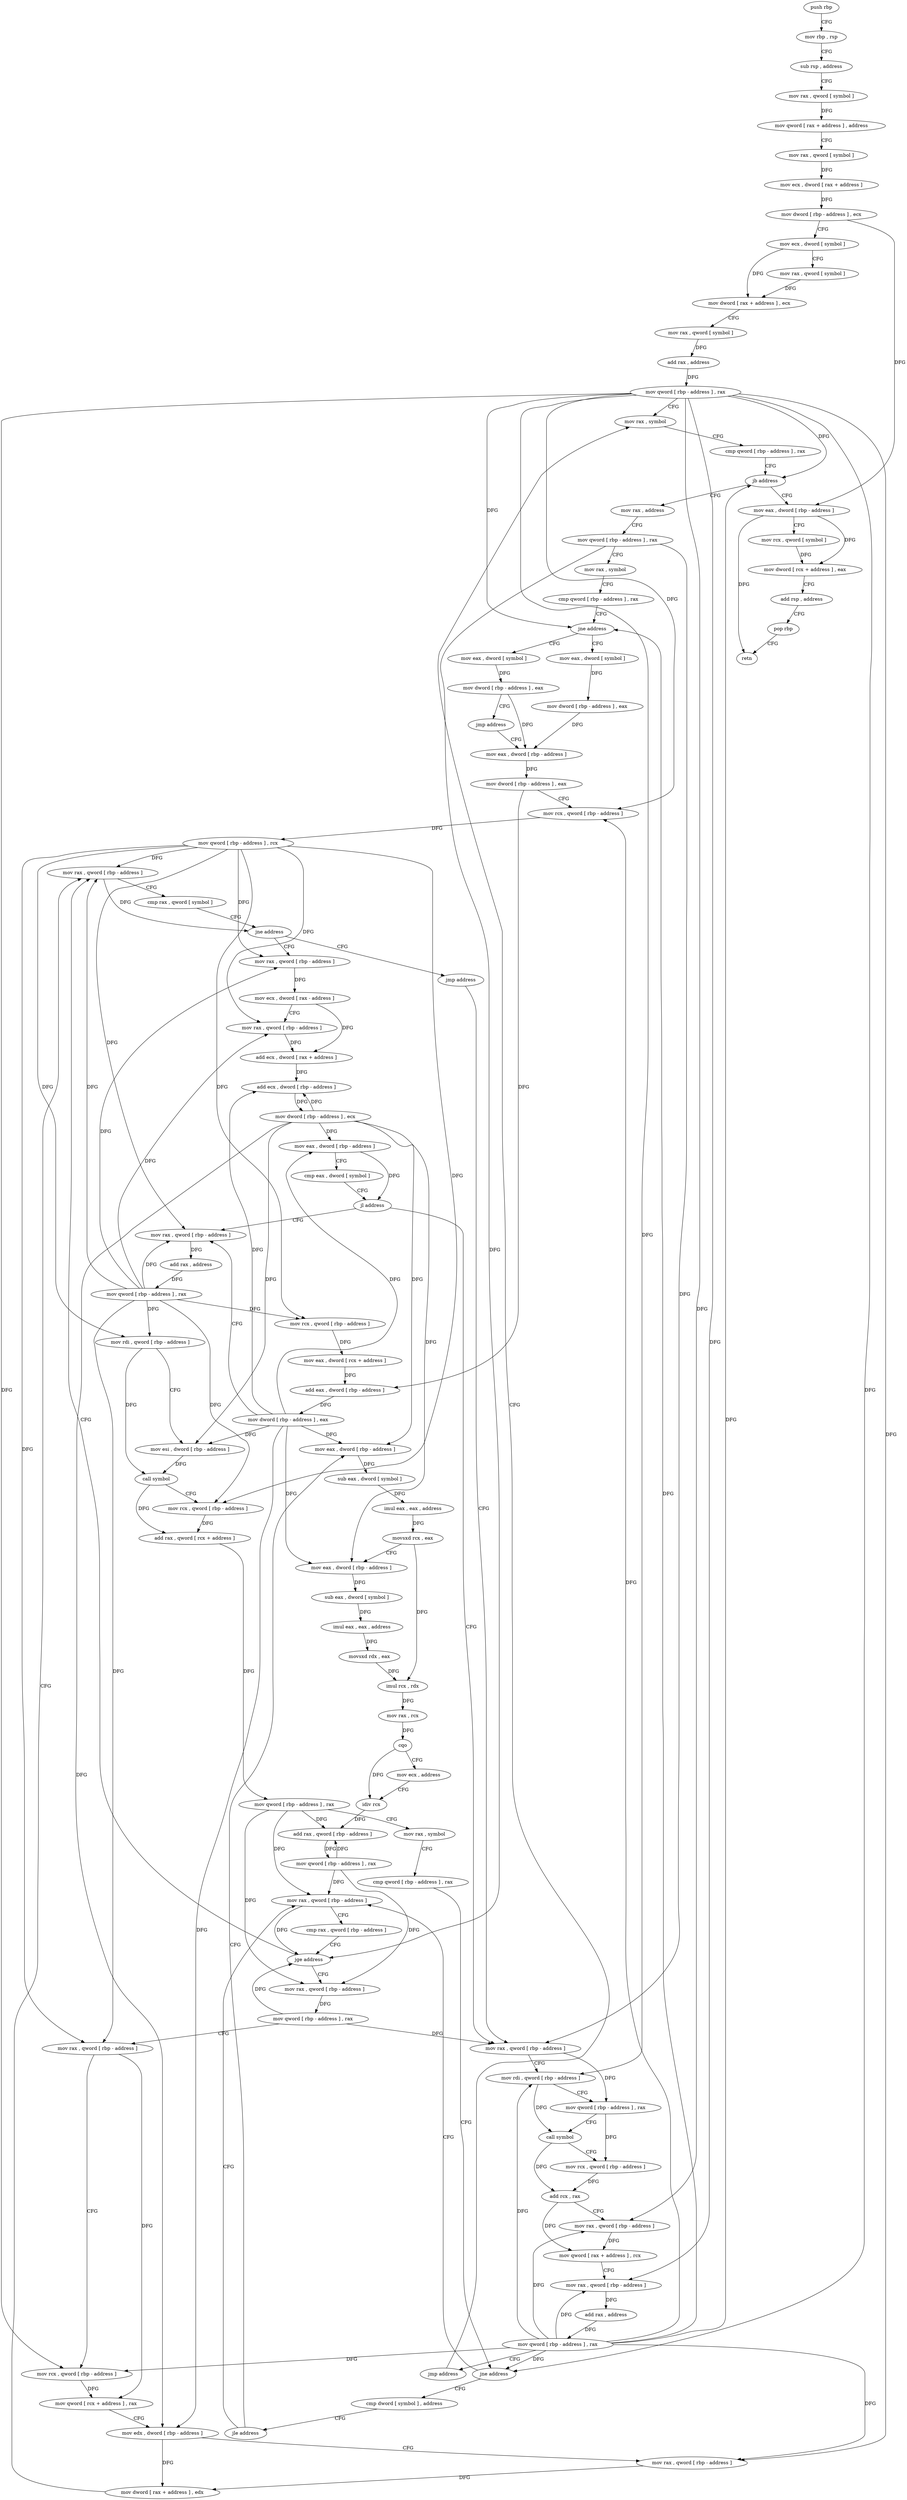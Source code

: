 digraph "func" {
"4204240" [label = "push rbp" ]
"4204241" [label = "mov rbp , rsp" ]
"4204244" [label = "sub rsp , address" ]
"4204248" [label = "mov rax , qword [ symbol ]" ]
"4204256" [label = "mov qword [ rax + address ] , address" ]
"4204264" [label = "mov rax , qword [ symbol ]" ]
"4204272" [label = "mov ecx , dword [ rax + address ]" ]
"4204275" [label = "mov dword [ rbp - address ] , ecx" ]
"4204278" [label = "mov ecx , dword [ symbol ]" ]
"4204285" [label = "mov rax , qword [ symbol ]" ]
"4204293" [label = "mov dword [ rax + address ] , ecx" ]
"4204296" [label = "mov rax , qword [ symbol ]" ]
"4204304" [label = "add rax , address" ]
"4204310" [label = "mov qword [ rbp - address ] , rax" ]
"4204314" [label = "mov rax , symbol" ]
"4204703" [label = "mov eax , dword [ rbp - address ]" ]
"4204706" [label = "mov rcx , qword [ symbol ]" ]
"4204714" [label = "mov dword [ rcx + address ] , eax" ]
"4204717" [label = "add rsp , address" ]
"4204721" [label = "pop rbp" ]
"4204722" [label = "retn" ]
"4204334" [label = "mov rax , address" ]
"4204344" [label = "mov qword [ rbp - address ] , rax" ]
"4204348" [label = "mov rax , symbol" ]
"4204358" [label = "cmp qword [ rbp - address ] , rax" ]
"4204362" [label = "jne address" ]
"4204383" [label = "mov eax , dword [ symbol ]" ]
"4204368" [label = "mov eax , dword [ symbol ]" ]
"4204390" [label = "mov dword [ rbp - address ] , eax" ]
"4204393" [label = "mov eax , dword [ rbp - address ]" ]
"4204375" [label = "mov dword [ rbp - address ] , eax" ]
"4204378" [label = "jmp address" ]
"4204549" [label = "mov rax , qword [ rbp - address ]" ]
"4204553" [label = "cmp rax , qword [ rbp - address ]" ]
"4204557" [label = "jge address" ]
"4204593" [label = "mov rax , qword [ rbp - address ]" ]
"4204563" [label = "mov rax , qword [ rbp - address ]" ]
"4204478" [label = "cmp dword [ symbol ] , address" ]
"4204486" [label = "jle address" ]
"4204492" [label = "mov eax , dword [ rbp - address ]" ]
"4204396" [label = "mov dword [ rbp - address ] , eax" ]
"4204399" [label = "mov rcx , qword [ rbp - address ]" ]
"4204403" [label = "mov qword [ rbp - address ] , rcx" ]
"4204407" [label = "mov rcx , qword [ rbp - address ]" ]
"4204411" [label = "mov eax , dword [ rcx + address ]" ]
"4204414" [label = "add eax , dword [ rbp - address ]" ]
"4204417" [label = "mov dword [ rbp - address ] , eax" ]
"4204420" [label = "mov rax , qword [ rbp - address ]" ]
"4204597" [label = "cmp rax , qword [ symbol ]" ]
"4204605" [label = "jne address" ]
"4204616" [label = "mov rax , qword [ rbp - address ]" ]
"4204611" [label = "jmp address" ]
"4204567" [label = "mov qword [ rbp - address ] , rax" ]
"4204571" [label = "mov rax , qword [ rbp - address ]" ]
"4204575" [label = "mov rcx , qword [ rbp - address ]" ]
"4204579" [label = "mov qword [ rcx + address ] , rax" ]
"4204583" [label = "mov edx , dword [ rbp - address ]" ]
"4204586" [label = "mov rax , qword [ rbp - address ]" ]
"4204590" [label = "mov dword [ rax + address ] , edx" ]
"4204495" [label = "sub eax , dword [ symbol ]" ]
"4204502" [label = "imul eax , eax , address" ]
"4204505" [label = "movsxd rcx , eax" ]
"4204508" [label = "mov eax , dword [ rbp - address ]" ]
"4204511" [label = "sub eax , dword [ symbol ]" ]
"4204518" [label = "imul eax , eax , address" ]
"4204521" [label = "movsxd rdx , eax" ]
"4204524" [label = "imul rcx , rdx" ]
"4204528" [label = "mov rax , rcx" ]
"4204531" [label = "cqo" ]
"4204533" [label = "mov ecx , address" ]
"4204538" [label = "idiv rcx" ]
"4204541" [label = "add rax , qword [ rbp - address ]" ]
"4204545" [label = "mov qword [ rbp - address ] , rax" ]
"4204620" [label = "mov ecx , dword [ rax - address ]" ]
"4204623" [label = "mov rax , qword [ rbp - address ]" ]
"4204627" [label = "add ecx , dword [ rax + address ]" ]
"4204630" [label = "add ecx , dword [ rbp - address ]" ]
"4204633" [label = "mov dword [ rbp - address ] , ecx" ]
"4204636" [label = "mov eax , dword [ rbp - address ]" ]
"4204639" [label = "cmp eax , dword [ symbol ]" ]
"4204646" [label = "jl address" ]
"4204652" [label = "mov rax , qword [ rbp - address ]" ]
"4204424" [label = "add rax , address" ]
"4204430" [label = "mov qword [ rbp - address ] , rax" ]
"4204434" [label = "mov rdi , qword [ rbp - address ]" ]
"4204438" [label = "mov esi , dword [ rbp - address ]" ]
"4204441" [label = "call symbol" ]
"4204446" [label = "mov rcx , qword [ rbp - address ]" ]
"4204450" [label = "add rax , qword [ rcx + address ]" ]
"4204454" [label = "mov qword [ rbp - address ] , rax" ]
"4204458" [label = "mov rax , symbol" ]
"4204468" [label = "cmp qword [ rbp - address ] , rax" ]
"4204472" [label = "jne address" ]
"4204656" [label = "mov rdi , qword [ rbp - address ]" ]
"4204660" [label = "mov qword [ rbp - address ] , rax" ]
"4204664" [label = "call symbol" ]
"4204669" [label = "mov rcx , qword [ rbp - address ]" ]
"4204673" [label = "add rcx , rax" ]
"4204676" [label = "mov rax , qword [ rbp - address ]" ]
"4204680" [label = "mov qword [ rax + address ] , rcx" ]
"4204684" [label = "mov rax , qword [ rbp - address ]" ]
"4204688" [label = "add rax , address" ]
"4204694" [label = "mov qword [ rbp - address ] , rax" ]
"4204698" [label = "jmp address" ]
"4204324" [label = "cmp qword [ rbp - address ] , rax" ]
"4204328" [label = "jb address" ]
"4204240" -> "4204241" [ label = "CFG" ]
"4204241" -> "4204244" [ label = "CFG" ]
"4204244" -> "4204248" [ label = "CFG" ]
"4204248" -> "4204256" [ label = "DFG" ]
"4204256" -> "4204264" [ label = "CFG" ]
"4204264" -> "4204272" [ label = "DFG" ]
"4204272" -> "4204275" [ label = "DFG" ]
"4204275" -> "4204278" [ label = "CFG" ]
"4204275" -> "4204703" [ label = "DFG" ]
"4204278" -> "4204285" [ label = "CFG" ]
"4204278" -> "4204293" [ label = "DFG" ]
"4204285" -> "4204293" [ label = "DFG" ]
"4204293" -> "4204296" [ label = "CFG" ]
"4204296" -> "4204304" [ label = "DFG" ]
"4204304" -> "4204310" [ label = "DFG" ]
"4204310" -> "4204314" [ label = "CFG" ]
"4204310" -> "4204328" [ label = "DFG" ]
"4204310" -> "4204362" [ label = "DFG" ]
"4204310" -> "4204399" [ label = "DFG" ]
"4204310" -> "4204472" [ label = "DFG" ]
"4204310" -> "4204575" [ label = "DFG" ]
"4204310" -> "4204586" [ label = "DFG" ]
"4204310" -> "4204656" [ label = "DFG" ]
"4204310" -> "4204676" [ label = "DFG" ]
"4204310" -> "4204684" [ label = "DFG" ]
"4204314" -> "4204324" [ label = "CFG" ]
"4204703" -> "4204706" [ label = "CFG" ]
"4204703" -> "4204714" [ label = "DFG" ]
"4204703" -> "4204722" [ label = "DFG" ]
"4204706" -> "4204714" [ label = "DFG" ]
"4204714" -> "4204717" [ label = "CFG" ]
"4204717" -> "4204721" [ label = "CFG" ]
"4204721" -> "4204722" [ label = "CFG" ]
"4204334" -> "4204344" [ label = "CFG" ]
"4204344" -> "4204348" [ label = "CFG" ]
"4204344" -> "4204557" [ label = "DFG" ]
"4204344" -> "4204652" [ label = "DFG" ]
"4204348" -> "4204358" [ label = "CFG" ]
"4204358" -> "4204362" [ label = "CFG" ]
"4204362" -> "4204383" [ label = "CFG" ]
"4204362" -> "4204368" [ label = "CFG" ]
"4204383" -> "4204390" [ label = "DFG" ]
"4204368" -> "4204375" [ label = "DFG" ]
"4204390" -> "4204393" [ label = "DFG" ]
"4204393" -> "4204396" [ label = "DFG" ]
"4204375" -> "4204378" [ label = "CFG" ]
"4204375" -> "4204393" [ label = "DFG" ]
"4204378" -> "4204393" [ label = "CFG" ]
"4204549" -> "4204553" [ label = "CFG" ]
"4204549" -> "4204557" [ label = "DFG" ]
"4204553" -> "4204557" [ label = "CFG" ]
"4204557" -> "4204593" [ label = "CFG" ]
"4204557" -> "4204563" [ label = "CFG" ]
"4204593" -> "4204597" [ label = "CFG" ]
"4204593" -> "4204605" [ label = "DFG" ]
"4204563" -> "4204567" [ label = "DFG" ]
"4204478" -> "4204486" [ label = "CFG" ]
"4204486" -> "4204549" [ label = "CFG" ]
"4204486" -> "4204492" [ label = "CFG" ]
"4204492" -> "4204495" [ label = "DFG" ]
"4204396" -> "4204399" [ label = "CFG" ]
"4204396" -> "4204414" [ label = "DFG" ]
"4204399" -> "4204403" [ label = "DFG" ]
"4204403" -> "4204407" [ label = "DFG" ]
"4204403" -> "4204420" [ label = "DFG" ]
"4204403" -> "4204434" [ label = "DFG" ]
"4204403" -> "4204446" [ label = "DFG" ]
"4204403" -> "4204593" [ label = "DFG" ]
"4204403" -> "4204571" [ label = "DFG" ]
"4204403" -> "4204616" [ label = "DFG" ]
"4204403" -> "4204623" [ label = "DFG" ]
"4204407" -> "4204411" [ label = "DFG" ]
"4204411" -> "4204414" [ label = "DFG" ]
"4204414" -> "4204417" [ label = "DFG" ]
"4204417" -> "4204420" [ label = "CFG" ]
"4204417" -> "4204438" [ label = "DFG" ]
"4204417" -> "4204583" [ label = "DFG" ]
"4204417" -> "4204492" [ label = "DFG" ]
"4204417" -> "4204508" [ label = "DFG" ]
"4204417" -> "4204630" [ label = "DFG" ]
"4204417" -> "4204636" [ label = "DFG" ]
"4204420" -> "4204424" [ label = "DFG" ]
"4204597" -> "4204605" [ label = "CFG" ]
"4204605" -> "4204616" [ label = "CFG" ]
"4204605" -> "4204611" [ label = "CFG" ]
"4204616" -> "4204620" [ label = "DFG" ]
"4204611" -> "4204652" [ label = "CFG" ]
"4204567" -> "4204571" [ label = "CFG" ]
"4204567" -> "4204557" [ label = "DFG" ]
"4204567" -> "4204652" [ label = "DFG" ]
"4204571" -> "4204575" [ label = "CFG" ]
"4204571" -> "4204579" [ label = "DFG" ]
"4204575" -> "4204579" [ label = "DFG" ]
"4204579" -> "4204583" [ label = "CFG" ]
"4204583" -> "4204586" [ label = "CFG" ]
"4204583" -> "4204590" [ label = "DFG" ]
"4204586" -> "4204590" [ label = "DFG" ]
"4204590" -> "4204593" [ label = "CFG" ]
"4204495" -> "4204502" [ label = "DFG" ]
"4204502" -> "4204505" [ label = "DFG" ]
"4204505" -> "4204508" [ label = "CFG" ]
"4204505" -> "4204524" [ label = "DFG" ]
"4204508" -> "4204511" [ label = "DFG" ]
"4204511" -> "4204518" [ label = "DFG" ]
"4204518" -> "4204521" [ label = "DFG" ]
"4204521" -> "4204524" [ label = "DFG" ]
"4204524" -> "4204528" [ label = "DFG" ]
"4204528" -> "4204531" [ label = "DFG" ]
"4204531" -> "4204533" [ label = "CFG" ]
"4204531" -> "4204538" [ label = "DFG" ]
"4204533" -> "4204538" [ label = "CFG" ]
"4204538" -> "4204541" [ label = "DFG" ]
"4204541" -> "4204545" [ label = "DFG" ]
"4204545" -> "4204549" [ label = "DFG" ]
"4204545" -> "4204563" [ label = "DFG" ]
"4204545" -> "4204541" [ label = "DFG" ]
"4204620" -> "4204623" [ label = "CFG" ]
"4204620" -> "4204627" [ label = "DFG" ]
"4204623" -> "4204627" [ label = "DFG" ]
"4204627" -> "4204630" [ label = "DFG" ]
"4204630" -> "4204633" [ label = "DFG" ]
"4204633" -> "4204636" [ label = "DFG" ]
"4204633" -> "4204438" [ label = "DFG" ]
"4204633" -> "4204583" [ label = "DFG" ]
"4204633" -> "4204492" [ label = "DFG" ]
"4204633" -> "4204508" [ label = "DFG" ]
"4204633" -> "4204630" [ label = "DFG" ]
"4204636" -> "4204639" [ label = "CFG" ]
"4204636" -> "4204646" [ label = "DFG" ]
"4204639" -> "4204646" [ label = "CFG" ]
"4204646" -> "4204420" [ label = "CFG" ]
"4204646" -> "4204652" [ label = "CFG" ]
"4204652" -> "4204656" [ label = "CFG" ]
"4204652" -> "4204660" [ label = "DFG" ]
"4204424" -> "4204430" [ label = "DFG" ]
"4204430" -> "4204434" [ label = "DFG" ]
"4204430" -> "4204407" [ label = "DFG" ]
"4204430" -> "4204420" [ label = "DFG" ]
"4204430" -> "4204446" [ label = "DFG" ]
"4204430" -> "4204593" [ label = "DFG" ]
"4204430" -> "4204571" [ label = "DFG" ]
"4204430" -> "4204616" [ label = "DFG" ]
"4204430" -> "4204623" [ label = "DFG" ]
"4204434" -> "4204438" [ label = "CFG" ]
"4204434" -> "4204441" [ label = "DFG" ]
"4204438" -> "4204441" [ label = "DFG" ]
"4204441" -> "4204446" [ label = "CFG" ]
"4204441" -> "4204450" [ label = "DFG" ]
"4204446" -> "4204450" [ label = "DFG" ]
"4204450" -> "4204454" [ label = "DFG" ]
"4204454" -> "4204458" [ label = "CFG" ]
"4204454" -> "4204549" [ label = "DFG" ]
"4204454" -> "4204563" [ label = "DFG" ]
"4204454" -> "4204541" [ label = "DFG" ]
"4204458" -> "4204468" [ label = "CFG" ]
"4204468" -> "4204472" [ label = "CFG" ]
"4204472" -> "4204549" [ label = "CFG" ]
"4204472" -> "4204478" [ label = "CFG" ]
"4204656" -> "4204660" [ label = "CFG" ]
"4204656" -> "4204664" [ label = "DFG" ]
"4204660" -> "4204664" [ label = "CFG" ]
"4204660" -> "4204669" [ label = "DFG" ]
"4204664" -> "4204669" [ label = "CFG" ]
"4204664" -> "4204673" [ label = "DFG" ]
"4204669" -> "4204673" [ label = "DFG" ]
"4204673" -> "4204676" [ label = "CFG" ]
"4204673" -> "4204680" [ label = "DFG" ]
"4204676" -> "4204680" [ label = "DFG" ]
"4204680" -> "4204684" [ label = "CFG" ]
"4204684" -> "4204688" [ label = "DFG" ]
"4204688" -> "4204694" [ label = "DFG" ]
"4204694" -> "4204698" [ label = "CFG" ]
"4204694" -> "4204328" [ label = "DFG" ]
"4204694" -> "4204362" [ label = "DFG" ]
"4204694" -> "4204399" [ label = "DFG" ]
"4204694" -> "4204472" [ label = "DFG" ]
"4204694" -> "4204575" [ label = "DFG" ]
"4204694" -> "4204586" [ label = "DFG" ]
"4204694" -> "4204656" [ label = "DFG" ]
"4204694" -> "4204676" [ label = "DFG" ]
"4204694" -> "4204684" [ label = "DFG" ]
"4204698" -> "4204314" [ label = "CFG" ]
"4204324" -> "4204328" [ label = "CFG" ]
"4204328" -> "4204703" [ label = "CFG" ]
"4204328" -> "4204334" [ label = "CFG" ]
}
